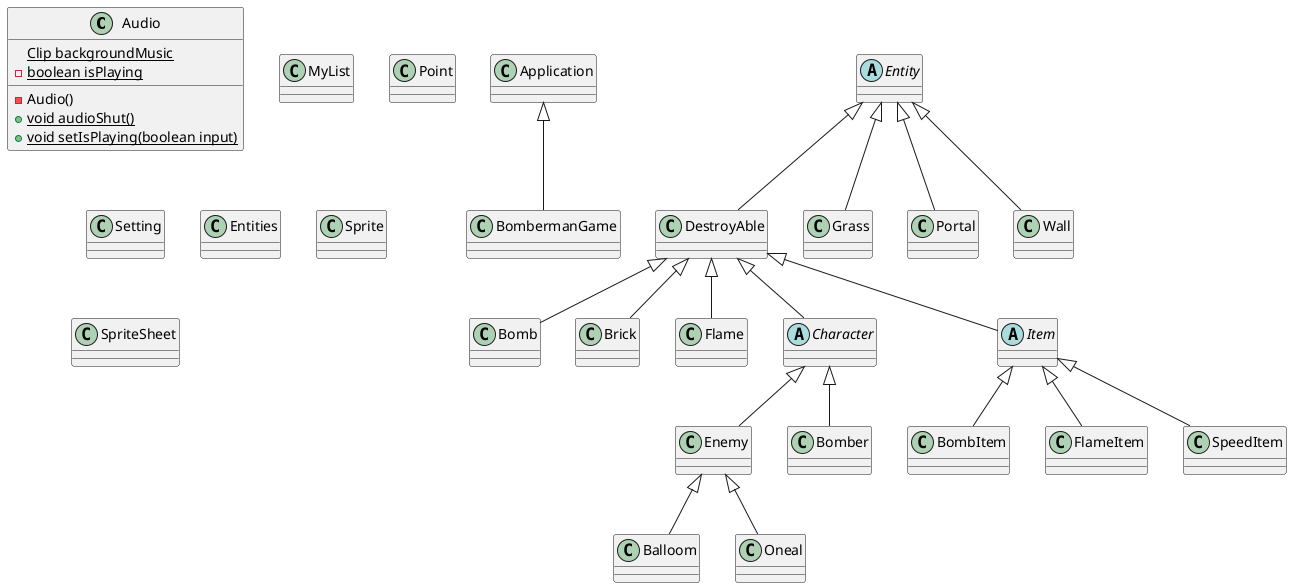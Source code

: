 @startuml

class Audio
class BombermanGame
class MyList
class Point
class Setting
abstract class Entity
class DestroyAble
class Bomb
class Brick
class Flame
class Entities
class Sprite
class SpriteSheet
abstract class Character
class Enemy
class Balloom
class Oneal
class Bomber
class Grass
class Portal
class Wall
abstract class Item
class BombItem
class FlameItem
class SpeedItem

Application <|-- BombermanGame
Entity <|-- DestroyAble
DestroyAble <|-- Bomb
DestroyAble <|-- Brick
DestroyAble <|-- Flame
DestroyAble <|-- Character
DestroyAble <|-- Item
Item <|-- BombItem
Item <|-- SpeedItem
Item <|-- FlameItem
Character <|-- Enemy
Character <|-- Bomber
Enemy <|-- Balloom
Enemy <|-- Oneal
Entity <|-- Grass
Entity <|-- Portal
Entity <|-- Wall


class Audio {
{static} Clip backgroundMusic
- {static} boolean isPlaying
- Audio()
+ {static} void audioShut()
+ {static} void setIsPlaying(boolean input)

}

@enduml